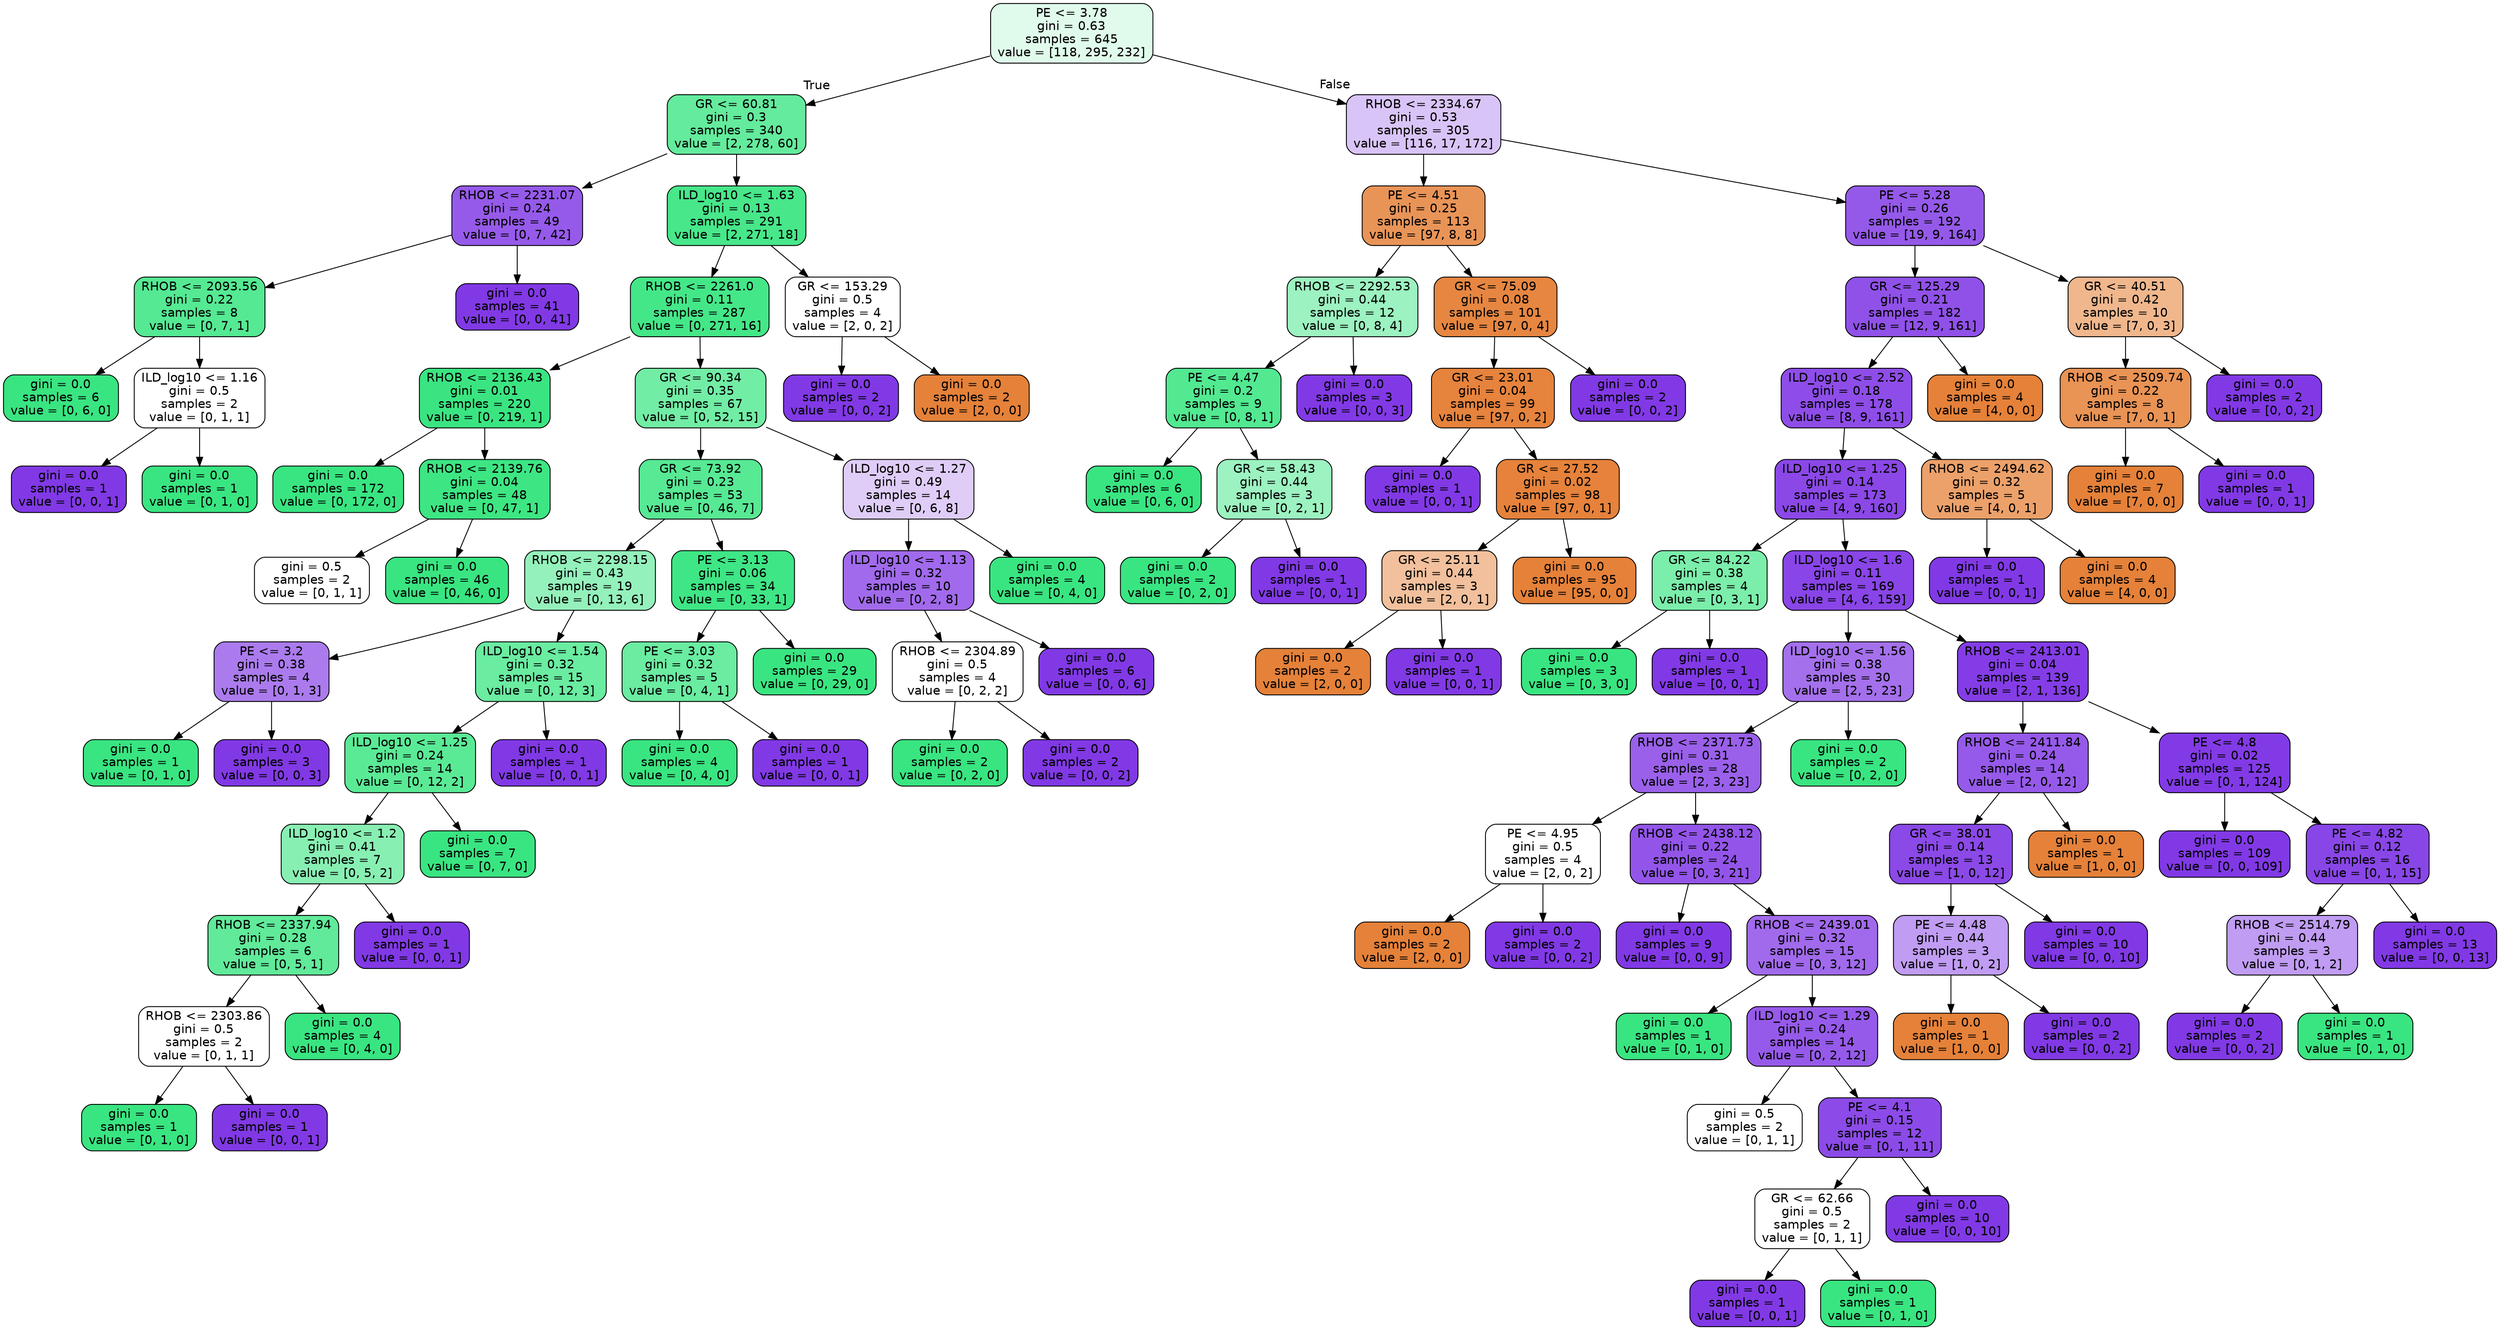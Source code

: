 digraph Tree {
node [shape=box, style="filled, rounded", color="black", fontname=helvetica] ;
edge [fontname=helvetica] ;
0 [label="PE <= 3.78\ngini = 0.63\nsamples = 645\nvalue = [118, 295, 232]", fillcolor="#39e58127"] ;
1 [label="GR <= 60.81\ngini = 0.3\nsamples = 340\nvalue = [2, 278, 60]", fillcolor="#39e581c7"] ;
0 -> 1 [labeldistance=2.5, labelangle=45, headlabel="True"] ;
2 [label="RHOB <= 2231.07\ngini = 0.24\nsamples = 49\nvalue = [0, 7, 42]", fillcolor="#8139e5d4"] ;
1 -> 2 ;
3 [label="RHOB <= 2093.56\ngini = 0.22\nsamples = 8\nvalue = [0, 7, 1]", fillcolor="#39e581db"] ;
2 -> 3 ;
4 [label="gini = 0.0\nsamples = 6\nvalue = [0, 6, 0]", fillcolor="#39e581ff"] ;
3 -> 4 ;
5 [label="ILD_log10 <= 1.16\ngini = 0.5\nsamples = 2\nvalue = [0, 1, 1]", fillcolor="#39e58100"] ;
3 -> 5 ;
6 [label="gini = 0.0\nsamples = 1\nvalue = [0, 0, 1]", fillcolor="#8139e5ff"] ;
5 -> 6 ;
7 [label="gini = 0.0\nsamples = 1\nvalue = [0, 1, 0]", fillcolor="#39e581ff"] ;
5 -> 7 ;
8 [label="gini = 0.0\nsamples = 41\nvalue = [0, 0, 41]", fillcolor="#8139e5ff"] ;
2 -> 8 ;
9 [label="ILD_log10 <= 1.63\ngini = 0.13\nsamples = 291\nvalue = [2, 271, 18]", fillcolor="#39e581ec"] ;
1 -> 9 ;
10 [label="RHOB <= 2261.0\ngini = 0.11\nsamples = 287\nvalue = [0, 271, 16]", fillcolor="#39e581f0"] ;
9 -> 10 ;
11 [label="RHOB <= 2136.43\ngini = 0.01\nsamples = 220\nvalue = [0, 219, 1]", fillcolor="#39e581fe"] ;
10 -> 11 ;
12 [label="gini = 0.0\nsamples = 172\nvalue = [0, 172, 0]", fillcolor="#39e581ff"] ;
11 -> 12 ;
13 [label="RHOB <= 2139.76\ngini = 0.04\nsamples = 48\nvalue = [0, 47, 1]", fillcolor="#39e581fa"] ;
11 -> 13 ;
14 [label="gini = 0.5\nsamples = 2\nvalue = [0, 1, 1]", fillcolor="#39e58100"] ;
13 -> 14 ;
15 [label="gini = 0.0\nsamples = 46\nvalue = [0, 46, 0]", fillcolor="#39e581ff"] ;
13 -> 15 ;
16 [label="GR <= 90.34\ngini = 0.35\nsamples = 67\nvalue = [0, 52, 15]", fillcolor="#39e581b5"] ;
10 -> 16 ;
17 [label="GR <= 73.92\ngini = 0.23\nsamples = 53\nvalue = [0, 46, 7]", fillcolor="#39e581d8"] ;
16 -> 17 ;
18 [label="RHOB <= 2298.15\ngini = 0.43\nsamples = 19\nvalue = [0, 13, 6]", fillcolor="#39e58189"] ;
17 -> 18 ;
19 [label="PE <= 3.2\ngini = 0.38\nsamples = 4\nvalue = [0, 1, 3]", fillcolor="#8139e5aa"] ;
18 -> 19 ;
20 [label="gini = 0.0\nsamples = 1\nvalue = [0, 1, 0]", fillcolor="#39e581ff"] ;
19 -> 20 ;
21 [label="gini = 0.0\nsamples = 3\nvalue = [0, 0, 3]", fillcolor="#8139e5ff"] ;
19 -> 21 ;
22 [label="ILD_log10 <= 1.54\ngini = 0.32\nsamples = 15\nvalue = [0, 12, 3]", fillcolor="#39e581bf"] ;
18 -> 22 ;
23 [label="ILD_log10 <= 1.25\ngini = 0.24\nsamples = 14\nvalue = [0, 12, 2]", fillcolor="#39e581d4"] ;
22 -> 23 ;
24 [label="ILD_log10 <= 1.2\ngini = 0.41\nsamples = 7\nvalue = [0, 5, 2]", fillcolor="#39e58199"] ;
23 -> 24 ;
25 [label="RHOB <= 2337.94\ngini = 0.28\nsamples = 6\nvalue = [0, 5, 1]", fillcolor="#39e581cc"] ;
24 -> 25 ;
26 [label="RHOB <= 2303.86\ngini = 0.5\nsamples = 2\nvalue = [0, 1, 1]", fillcolor="#39e58100"] ;
25 -> 26 ;
27 [label="gini = 0.0\nsamples = 1\nvalue = [0, 1, 0]", fillcolor="#39e581ff"] ;
26 -> 27 ;
28 [label="gini = 0.0\nsamples = 1\nvalue = [0, 0, 1]", fillcolor="#8139e5ff"] ;
26 -> 28 ;
29 [label="gini = 0.0\nsamples = 4\nvalue = [0, 4, 0]", fillcolor="#39e581ff"] ;
25 -> 29 ;
30 [label="gini = 0.0\nsamples = 1\nvalue = [0, 0, 1]", fillcolor="#8139e5ff"] ;
24 -> 30 ;
31 [label="gini = 0.0\nsamples = 7\nvalue = [0, 7, 0]", fillcolor="#39e581ff"] ;
23 -> 31 ;
32 [label="gini = 0.0\nsamples = 1\nvalue = [0, 0, 1]", fillcolor="#8139e5ff"] ;
22 -> 32 ;
33 [label="PE <= 3.13\ngini = 0.06\nsamples = 34\nvalue = [0, 33, 1]", fillcolor="#39e581f7"] ;
17 -> 33 ;
34 [label="PE <= 3.03\ngini = 0.32\nsamples = 5\nvalue = [0, 4, 1]", fillcolor="#39e581bf"] ;
33 -> 34 ;
35 [label="gini = 0.0\nsamples = 4\nvalue = [0, 4, 0]", fillcolor="#39e581ff"] ;
34 -> 35 ;
36 [label="gini = 0.0\nsamples = 1\nvalue = [0, 0, 1]", fillcolor="#8139e5ff"] ;
34 -> 36 ;
37 [label="gini = 0.0\nsamples = 29\nvalue = [0, 29, 0]", fillcolor="#39e581ff"] ;
33 -> 37 ;
38 [label="ILD_log10 <= 1.27\ngini = 0.49\nsamples = 14\nvalue = [0, 6, 8]", fillcolor="#8139e540"] ;
16 -> 38 ;
39 [label="ILD_log10 <= 1.13\ngini = 0.32\nsamples = 10\nvalue = [0, 2, 8]", fillcolor="#8139e5bf"] ;
38 -> 39 ;
40 [label="RHOB <= 2304.89\ngini = 0.5\nsamples = 4\nvalue = [0, 2, 2]", fillcolor="#39e58100"] ;
39 -> 40 ;
41 [label="gini = 0.0\nsamples = 2\nvalue = [0, 2, 0]", fillcolor="#39e581ff"] ;
40 -> 41 ;
42 [label="gini = 0.0\nsamples = 2\nvalue = [0, 0, 2]", fillcolor="#8139e5ff"] ;
40 -> 42 ;
43 [label="gini = 0.0\nsamples = 6\nvalue = [0, 0, 6]", fillcolor="#8139e5ff"] ;
39 -> 43 ;
44 [label="gini = 0.0\nsamples = 4\nvalue = [0, 4, 0]", fillcolor="#39e581ff"] ;
38 -> 44 ;
45 [label="GR <= 153.29\ngini = 0.5\nsamples = 4\nvalue = [2, 0, 2]", fillcolor="#e5813900"] ;
9 -> 45 ;
46 [label="gini = 0.0\nsamples = 2\nvalue = [0, 0, 2]", fillcolor="#8139e5ff"] ;
45 -> 46 ;
47 [label="gini = 0.0\nsamples = 2\nvalue = [2, 0, 0]", fillcolor="#e58139ff"] ;
45 -> 47 ;
48 [label="RHOB <= 2334.67\ngini = 0.53\nsamples = 305\nvalue = [116, 17, 172]", fillcolor="#8139e54c"] ;
0 -> 48 [labeldistance=2.5, labelangle=-45, headlabel="False"] ;
49 [label="PE <= 4.51\ngini = 0.25\nsamples = 113\nvalue = [97, 8, 8]", fillcolor="#e58139d8"] ;
48 -> 49 ;
50 [label="RHOB <= 2292.53\ngini = 0.44\nsamples = 12\nvalue = [0, 8, 4]", fillcolor="#39e5817f"] ;
49 -> 50 ;
51 [label="PE <= 4.47\ngini = 0.2\nsamples = 9\nvalue = [0, 8, 1]", fillcolor="#39e581df"] ;
50 -> 51 ;
52 [label="gini = 0.0\nsamples = 6\nvalue = [0, 6, 0]", fillcolor="#39e581ff"] ;
51 -> 52 ;
53 [label="GR <= 58.43\ngini = 0.44\nsamples = 3\nvalue = [0, 2, 1]", fillcolor="#39e5817f"] ;
51 -> 53 ;
54 [label="gini = 0.0\nsamples = 2\nvalue = [0, 2, 0]", fillcolor="#39e581ff"] ;
53 -> 54 ;
55 [label="gini = 0.0\nsamples = 1\nvalue = [0, 0, 1]", fillcolor="#8139e5ff"] ;
53 -> 55 ;
56 [label="gini = 0.0\nsamples = 3\nvalue = [0, 0, 3]", fillcolor="#8139e5ff"] ;
50 -> 56 ;
57 [label="GR <= 75.09\ngini = 0.08\nsamples = 101\nvalue = [97, 0, 4]", fillcolor="#e58139f4"] ;
49 -> 57 ;
58 [label="GR <= 23.01\ngini = 0.04\nsamples = 99\nvalue = [97, 0, 2]", fillcolor="#e58139fa"] ;
57 -> 58 ;
59 [label="gini = 0.0\nsamples = 1\nvalue = [0, 0, 1]", fillcolor="#8139e5ff"] ;
58 -> 59 ;
60 [label="GR <= 27.52\ngini = 0.02\nsamples = 98\nvalue = [97, 0, 1]", fillcolor="#e58139fc"] ;
58 -> 60 ;
61 [label="GR <= 25.11\ngini = 0.44\nsamples = 3\nvalue = [2, 0, 1]", fillcolor="#e581397f"] ;
60 -> 61 ;
62 [label="gini = 0.0\nsamples = 2\nvalue = [2, 0, 0]", fillcolor="#e58139ff"] ;
61 -> 62 ;
63 [label="gini = 0.0\nsamples = 1\nvalue = [0, 0, 1]", fillcolor="#8139e5ff"] ;
61 -> 63 ;
64 [label="gini = 0.0\nsamples = 95\nvalue = [95, 0, 0]", fillcolor="#e58139ff"] ;
60 -> 64 ;
65 [label="gini = 0.0\nsamples = 2\nvalue = [0, 0, 2]", fillcolor="#8139e5ff"] ;
57 -> 65 ;
66 [label="PE <= 5.28\ngini = 0.26\nsamples = 192\nvalue = [19, 9, 164]", fillcolor="#8139e5d6"] ;
48 -> 66 ;
67 [label="GR <= 125.29\ngini = 0.21\nsamples = 182\nvalue = [12, 9, 161]", fillcolor="#8139e5e0"] ;
66 -> 67 ;
68 [label="ILD_log10 <= 2.52\ngini = 0.18\nsamples = 178\nvalue = [8, 9, 161]", fillcolor="#8139e5e5"] ;
67 -> 68 ;
69 [label="ILD_log10 <= 1.25\ngini = 0.14\nsamples = 173\nvalue = [4, 9, 160]", fillcolor="#8139e5eb"] ;
68 -> 69 ;
70 [label="GR <= 84.22\ngini = 0.38\nsamples = 4\nvalue = [0, 3, 1]", fillcolor="#39e581aa"] ;
69 -> 70 ;
71 [label="gini = 0.0\nsamples = 3\nvalue = [0, 3, 0]", fillcolor="#39e581ff"] ;
70 -> 71 ;
72 [label="gini = 0.0\nsamples = 1\nvalue = [0, 0, 1]", fillcolor="#8139e5ff"] ;
70 -> 72 ;
73 [label="ILD_log10 <= 1.6\ngini = 0.11\nsamples = 169\nvalue = [4, 6, 159]", fillcolor="#8139e5ef"] ;
69 -> 73 ;
74 [label="ILD_log10 <= 1.56\ngini = 0.38\nsamples = 30\nvalue = [2, 5, 23]", fillcolor="#8139e5b8"] ;
73 -> 74 ;
75 [label="RHOB <= 2371.73\ngini = 0.31\nsamples = 28\nvalue = [2, 3, 23]", fillcolor="#8139e5cc"] ;
74 -> 75 ;
76 [label="PE <= 4.95\ngini = 0.5\nsamples = 4\nvalue = [2, 0, 2]", fillcolor="#e5813900"] ;
75 -> 76 ;
77 [label="gini = 0.0\nsamples = 2\nvalue = [2, 0, 0]", fillcolor="#e58139ff"] ;
76 -> 77 ;
78 [label="gini = 0.0\nsamples = 2\nvalue = [0, 0, 2]", fillcolor="#8139e5ff"] ;
76 -> 78 ;
79 [label="RHOB <= 2438.12\ngini = 0.22\nsamples = 24\nvalue = [0, 3, 21]", fillcolor="#8139e5db"] ;
75 -> 79 ;
80 [label="gini = 0.0\nsamples = 9\nvalue = [0, 0, 9]", fillcolor="#8139e5ff"] ;
79 -> 80 ;
81 [label="RHOB <= 2439.01\ngini = 0.32\nsamples = 15\nvalue = [0, 3, 12]", fillcolor="#8139e5bf"] ;
79 -> 81 ;
82 [label="gini = 0.0\nsamples = 1\nvalue = [0, 1, 0]", fillcolor="#39e581ff"] ;
81 -> 82 ;
83 [label="ILD_log10 <= 1.29\ngini = 0.24\nsamples = 14\nvalue = [0, 2, 12]", fillcolor="#8139e5d4"] ;
81 -> 83 ;
84 [label="gini = 0.5\nsamples = 2\nvalue = [0, 1, 1]", fillcolor="#39e58100"] ;
83 -> 84 ;
85 [label="PE <= 4.1\ngini = 0.15\nsamples = 12\nvalue = [0, 1, 11]", fillcolor="#8139e5e8"] ;
83 -> 85 ;
86 [label="GR <= 62.66\ngini = 0.5\nsamples = 2\nvalue = [0, 1, 1]", fillcolor="#39e58100"] ;
85 -> 86 ;
87 [label="gini = 0.0\nsamples = 1\nvalue = [0, 0, 1]", fillcolor="#8139e5ff"] ;
86 -> 87 ;
88 [label="gini = 0.0\nsamples = 1\nvalue = [0, 1, 0]", fillcolor="#39e581ff"] ;
86 -> 88 ;
89 [label="gini = 0.0\nsamples = 10\nvalue = [0, 0, 10]", fillcolor="#8139e5ff"] ;
85 -> 89 ;
90 [label="gini = 0.0\nsamples = 2\nvalue = [0, 2, 0]", fillcolor="#39e581ff"] ;
74 -> 90 ;
91 [label="RHOB <= 2413.01\ngini = 0.04\nsamples = 139\nvalue = [2, 1, 136]", fillcolor="#8139e5f9"] ;
73 -> 91 ;
92 [label="RHOB <= 2411.84\ngini = 0.24\nsamples = 14\nvalue = [2, 0, 12]", fillcolor="#8139e5d4"] ;
91 -> 92 ;
93 [label="GR <= 38.01\ngini = 0.14\nsamples = 13\nvalue = [1, 0, 12]", fillcolor="#8139e5ea"] ;
92 -> 93 ;
94 [label="PE <= 4.48\ngini = 0.44\nsamples = 3\nvalue = [1, 0, 2]", fillcolor="#8139e57f"] ;
93 -> 94 ;
95 [label="gini = 0.0\nsamples = 1\nvalue = [1, 0, 0]", fillcolor="#e58139ff"] ;
94 -> 95 ;
96 [label="gini = 0.0\nsamples = 2\nvalue = [0, 0, 2]", fillcolor="#8139e5ff"] ;
94 -> 96 ;
97 [label="gini = 0.0\nsamples = 10\nvalue = [0, 0, 10]", fillcolor="#8139e5ff"] ;
93 -> 97 ;
98 [label="gini = 0.0\nsamples = 1\nvalue = [1, 0, 0]", fillcolor="#e58139ff"] ;
92 -> 98 ;
99 [label="PE <= 4.8\ngini = 0.02\nsamples = 125\nvalue = [0, 1, 124]", fillcolor="#8139e5fd"] ;
91 -> 99 ;
100 [label="gini = 0.0\nsamples = 109\nvalue = [0, 0, 109]", fillcolor="#8139e5ff"] ;
99 -> 100 ;
101 [label="PE <= 4.82\ngini = 0.12\nsamples = 16\nvalue = [0, 1, 15]", fillcolor="#8139e5ee"] ;
99 -> 101 ;
102 [label="RHOB <= 2514.79\ngini = 0.44\nsamples = 3\nvalue = [0, 1, 2]", fillcolor="#8139e57f"] ;
101 -> 102 ;
103 [label="gini = 0.0\nsamples = 2\nvalue = [0, 0, 2]", fillcolor="#8139e5ff"] ;
102 -> 103 ;
104 [label="gini = 0.0\nsamples = 1\nvalue = [0, 1, 0]", fillcolor="#39e581ff"] ;
102 -> 104 ;
105 [label="gini = 0.0\nsamples = 13\nvalue = [0, 0, 13]", fillcolor="#8139e5ff"] ;
101 -> 105 ;
106 [label="RHOB <= 2494.62\ngini = 0.32\nsamples = 5\nvalue = [4, 0, 1]", fillcolor="#e58139bf"] ;
68 -> 106 ;
107 [label="gini = 0.0\nsamples = 1\nvalue = [0, 0, 1]", fillcolor="#8139e5ff"] ;
106 -> 107 ;
108 [label="gini = 0.0\nsamples = 4\nvalue = [4, 0, 0]", fillcolor="#e58139ff"] ;
106 -> 108 ;
109 [label="gini = 0.0\nsamples = 4\nvalue = [4, 0, 0]", fillcolor="#e58139ff"] ;
67 -> 109 ;
110 [label="GR <= 40.51\ngini = 0.42\nsamples = 10\nvalue = [7, 0, 3]", fillcolor="#e5813992"] ;
66 -> 110 ;
111 [label="RHOB <= 2509.74\ngini = 0.22\nsamples = 8\nvalue = [7, 0, 1]", fillcolor="#e58139db"] ;
110 -> 111 ;
112 [label="gini = 0.0\nsamples = 7\nvalue = [7, 0, 0]", fillcolor="#e58139ff"] ;
111 -> 112 ;
113 [label="gini = 0.0\nsamples = 1\nvalue = [0, 0, 1]", fillcolor="#8139e5ff"] ;
111 -> 113 ;
114 [label="gini = 0.0\nsamples = 2\nvalue = [0, 0, 2]", fillcolor="#8139e5ff"] ;
110 -> 114 ;
}